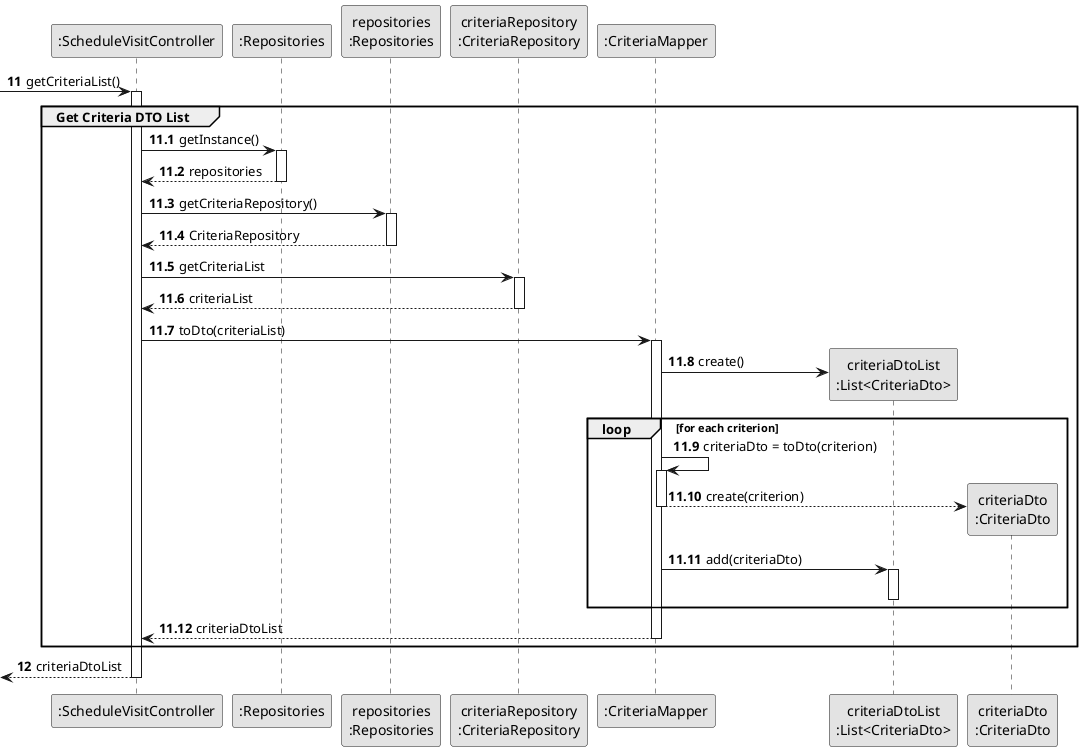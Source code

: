 @startuml

skinparam monochrome true
skinparam packageStyle rectangle
skinparam shadowing false

participant ":ScheduleVisitController" as CTRL
participant ":Repositories" as RepositorySingleton
participant "repositories\n:Repositories" as PLAT
participant "criteriaRepository\n:CriteriaRepository" as CriteriaRepository
participant ":CriteriaMapper" as MAPPER
participant "criteriaDtoList\n:List<CriteriaDto>" as DTOLIST
participant "criteriaDto\n:CriteriaDto" as DTO


autonumber 11

-> CTRL : getCriteriaList()

activate CTRL
autonumber 11.1

    group Get Criteria DTO List

CTRL -> RepositorySingleton : getInstance()

        activate RepositorySingleton

            RepositorySingleton --> CTRL : repositories
        deactivate RepositorySingleton

        CTRL -> PLAT : getCriteriaRepository()

        activate PLAT

            PLAT --> CTRL : CriteriaRepository

        deactivate PLAT

        CTRL -> CriteriaRepository : getCriteriaList

        activate CriteriaRepository

        CriteriaRepository --> CTRL : criteriaList

        deactivate CriteriaRepository

        CTRL -> MAPPER : toDto(criteriaList)
        activate MAPPER

        MAPPER -> DTOLIST** : create()

        loop for each criterion

         MAPPER -> MAPPER : criteriaDto = toDto(criterion)
        activate MAPPER

        MAPPER --> DTO** : create(criterion)
        deactivate MAPPER

         MAPPER -> DTOLIST : add(criteriaDto)
        activate DTOLIST
        deactivate DTOLIST

        end loop

        MAPPER --> CTRL : criteriaDtoList

        deactivate MAPPER

     end
     autonumber 12

        <-- CTRL : criteriaDtoList

        deactivate CTRL
@enduml